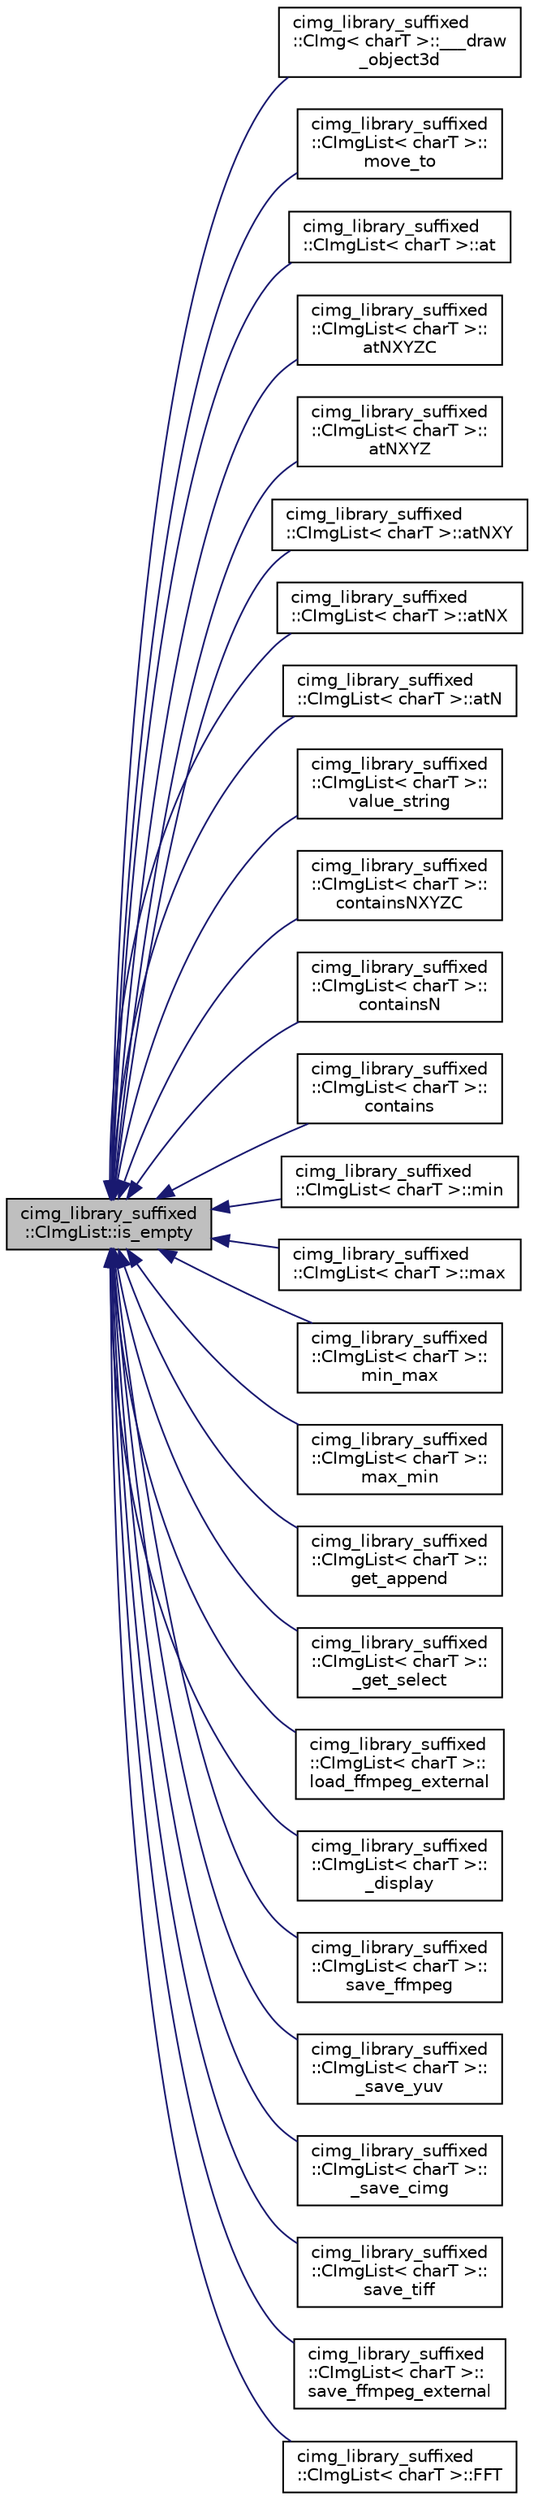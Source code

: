 digraph "cimg_library_suffixed::CImgList::is_empty"
{
  edge [fontname="Helvetica",fontsize="10",labelfontname="Helvetica",labelfontsize="10"];
  node [fontname="Helvetica",fontsize="10",shape=record];
  rankdir="LR";
  Node1 [label="cimg_library_suffixed\l::CImgList::is_empty",height=0.2,width=0.4,color="black", fillcolor="grey75", style="filled" fontcolor="black"];
  Node1 -> Node2 [dir="back",color="midnightblue",fontsize="10",style="solid",fontname="Helvetica"];
  Node2 [label="cimg_library_suffixed\l::CImg\< charT \>::___draw\l_object3d",height=0.2,width=0.4,color="black", fillcolor="white", style="filled",URL="$structcimg__library__suffixed_1_1_c_img.html#a166229b7511fd8c21a009d29c08a8295"];
  Node1 -> Node3 [dir="back",color="midnightblue",fontsize="10",style="solid",fontname="Helvetica"];
  Node3 [label="cimg_library_suffixed\l::CImgList\< charT \>::\lmove_to",height=0.2,width=0.4,color="black", fillcolor="white", style="filled",URL="$structcimg__library__suffixed_1_1_c_img_list.html#a8081197e3c7f13f44b79bc16fca76342",tooltip="Transfer the content of the list instance at a specified position in another list."];
  Node1 -> Node4 [dir="back",color="midnightblue",fontsize="10",style="solid",fontname="Helvetica"];
  Node4 [label="cimg_library_suffixed\l::CImgList\< charT \>::at",height=0.2,width=0.4,color="black", fillcolor="white", style="filled",URL="$structcimg__library__suffixed_1_1_c_img_list.html#abbaca68670ef9bb45b18b7f48c79d2da",tooltip="Return pos-th image of the list."];
  Node1 -> Node5 [dir="back",color="midnightblue",fontsize="10",style="solid",fontname="Helvetica"];
  Node5 [label="cimg_library_suffixed\l::CImgList\< charT \>::\latNXYZC",height=0.2,width=0.4,color="black", fillcolor="white", style="filled",URL="$structcimg__library__suffixed_1_1_c_img_list.html#aafdfbf30656305295724228c6e4f501d",tooltip="Access to pixel value with Neumann boundary conditions."];
  Node1 -> Node6 [dir="back",color="midnightblue",fontsize="10",style="solid",fontname="Helvetica"];
  Node6 [label="cimg_library_suffixed\l::CImgList\< charT \>::\latNXYZ",height=0.2,width=0.4,color="black", fillcolor="white", style="filled",URL="$structcimg__library__suffixed_1_1_c_img_list.html#aaa40ee9ddd9bf1a308aaf2c8d3330d7d",tooltip="Access to pixel value with Neumann boundary conditions for the four first coordinates (pos..."];
  Node1 -> Node7 [dir="back",color="midnightblue",fontsize="10",style="solid",fontname="Helvetica"];
  Node7 [label="cimg_library_suffixed\l::CImgList\< charT \>::atNXY",height=0.2,width=0.4,color="black", fillcolor="white", style="filled",URL="$structcimg__library__suffixed_1_1_c_img_list.html#aae3a809955c240e36a4c536c4449f571",tooltip="Access to pixel value with Neumann boundary conditions for the three first coordinates (pos..."];
  Node1 -> Node8 [dir="back",color="midnightblue",fontsize="10",style="solid",fontname="Helvetica"];
  Node8 [label="cimg_library_suffixed\l::CImgList\< charT \>::atNX",height=0.2,width=0.4,color="black", fillcolor="white", style="filled",URL="$structcimg__library__suffixed_1_1_c_img_list.html#a25737d59c0260e56d645750fcecc3a4b",tooltip="Access to pixel value with Neumann boundary conditions for the two first coordinates (pos..."];
  Node1 -> Node9 [dir="back",color="midnightblue",fontsize="10",style="solid",fontname="Helvetica"];
  Node9 [label="cimg_library_suffixed\l::CImgList\< charT \>::atN",height=0.2,width=0.4,color="black", fillcolor="white", style="filled",URL="$structcimg__library__suffixed_1_1_c_img_list.html#ae166f00e603397281ffa534418137a8a",tooltip="Return pixel value with Neumann boundary conditions for the first coordinates (pos)."];
  Node1 -> Node10 [dir="back",color="midnightblue",fontsize="10",style="solid",fontname="Helvetica"];
  Node10 [label="cimg_library_suffixed\l::CImgList\< charT \>::\lvalue_string",height=0.2,width=0.4,color="black", fillcolor="white", style="filled",URL="$structcimg__library__suffixed_1_1_c_img_list.html#a2fab35ebe2eb38e00318d2e6d20df912",tooltip="Return a C-string containing the values of all images in the instance list."];
  Node1 -> Node11 [dir="back",color="midnightblue",fontsize="10",style="solid",fontname="Helvetica"];
  Node11 [label="cimg_library_suffixed\l::CImgList\< charT \>::\lcontainsNXYZC",height=0.2,width=0.4,color="black", fillcolor="white", style="filled",URL="$structcimg__library__suffixed_1_1_c_img_list.html#a327bc789e84ce22f0fb64200a28360eb",tooltip="Test if list contains one particular pixel location."];
  Node1 -> Node12 [dir="back",color="midnightblue",fontsize="10",style="solid",fontname="Helvetica"];
  Node12 [label="cimg_library_suffixed\l::CImgList\< charT \>::\lcontainsN",height=0.2,width=0.4,color="black", fillcolor="white", style="filled",URL="$structcimg__library__suffixed_1_1_c_img_list.html#a8df98c60b542221aba4d1d80924b274c",tooltip="Test if list contains image with specified indice."];
  Node1 -> Node13 [dir="back",color="midnightblue",fontsize="10",style="solid",fontname="Helvetica"];
  Node13 [label="cimg_library_suffixed\l::CImgList\< charT \>::\lcontains",height=0.2,width=0.4,color="black", fillcolor="white", style="filled",URL="$structcimg__library__suffixed_1_1_c_img_list.html#a2fca57e508484d175bbdd224a571ce9b",tooltip="Test if one image of the list contains the specified referenced value."];
  Node1 -> Node14 [dir="back",color="midnightblue",fontsize="10",style="solid",fontname="Helvetica"];
  Node14 [label="cimg_library_suffixed\l::CImgList\< charT \>::min",height=0.2,width=0.4,color="black", fillcolor="white", style="filled",URL="$structcimg__library__suffixed_1_1_c_img_list.html#a715550d0beb855cdab7086b41527a0b4",tooltip="Return a reference to the minimum pixel value of the instance list."];
  Node1 -> Node15 [dir="back",color="midnightblue",fontsize="10",style="solid",fontname="Helvetica"];
  Node15 [label="cimg_library_suffixed\l::CImgList\< charT \>::max",height=0.2,width=0.4,color="black", fillcolor="white", style="filled",URL="$structcimg__library__suffixed_1_1_c_img_list.html#a597c6147924170366dbada1878a7dc45",tooltip="Return a reference to the maximum pixel value of the instance list."];
  Node1 -> Node16 [dir="back",color="midnightblue",fontsize="10",style="solid",fontname="Helvetica"];
  Node16 [label="cimg_library_suffixed\l::CImgList\< charT \>::\lmin_max",height=0.2,width=0.4,color="black", fillcolor="white", style="filled",URL="$structcimg__library__suffixed_1_1_c_img_list.html#ae32eac5622ec6c2b903c63352048708d",tooltip="Return a reference to the minimum pixel value of the instance list and return the maximum vvalue as w..."];
  Node1 -> Node17 [dir="back",color="midnightblue",fontsize="10",style="solid",fontname="Helvetica"];
  Node17 [label="cimg_library_suffixed\l::CImgList\< charT \>::\lmax_min",height=0.2,width=0.4,color="black", fillcolor="white", style="filled",URL="$structcimg__library__suffixed_1_1_c_img_list.html#a13bb9815743d119b9f3b469db2403937",tooltip="Return a reference to the minimum pixel value of the instance list and return the minimum value as we..."];
  Node1 -> Node18 [dir="back",color="midnightblue",fontsize="10",style="solid",fontname="Helvetica"];
  Node18 [label="cimg_library_suffixed\l::CImgList\< charT \>::\lget_append",height=0.2,width=0.4,color="black", fillcolor="white", style="filled",URL="$structcimg__library__suffixed_1_1_c_img_list.html#a796ee9084e66fd083c6769a12594d6c2",tooltip="Return a single image which is the appending of all images of the current CImgList instance..."];
  Node1 -> Node19 [dir="back",color="midnightblue",fontsize="10",style="solid",fontname="Helvetica"];
  Node19 [label="cimg_library_suffixed\l::CImgList\< charT \>::\l_get_select",height=0.2,width=0.4,color="black", fillcolor="white", style="filled",URL="$structcimg__library__suffixed_1_1_c_img_list.html#afd2150d118b857bd9c50b2469e7ad9a4"];
  Node1 -> Node20 [dir="back",color="midnightblue",fontsize="10",style="solid",fontname="Helvetica"];
  Node20 [label="cimg_library_suffixed\l::CImgList\< charT \>::\lload_ffmpeg_external",height=0.2,width=0.4,color="black", fillcolor="white", style="filled",URL="$structcimg__library__suffixed_1_1_c_img_list.html#aa1c97a6c05ba746d02440eec0ad2e602",tooltip="Load an image from a video file using the external tool &#39;ffmpeg&#39;."];
  Node1 -> Node21 [dir="back",color="midnightblue",fontsize="10",style="solid",fontname="Helvetica"];
  Node21 [label="cimg_library_suffixed\l::CImgList\< charT \>::\l_display",height=0.2,width=0.4,color="black", fillcolor="white", style="filled",URL="$structcimg__library__suffixed_1_1_c_img_list.html#a69c49d313c9042e3dda45d2e011a859a"];
  Node1 -> Node22 [dir="back",color="midnightblue",fontsize="10",style="solid",fontname="Helvetica"];
  Node22 [label="cimg_library_suffixed\l::CImgList\< charT \>::\lsave_ffmpeg",height=0.2,width=0.4,color="black", fillcolor="white", style="filled",URL="$structcimg__library__suffixed_1_1_c_img_list.html#a6b0709a847273bd8347781bb50eb2dd5",tooltip="Save image sequence, using FFMPEG library."];
  Node1 -> Node23 [dir="back",color="midnightblue",fontsize="10",style="solid",fontname="Helvetica"];
  Node23 [label="cimg_library_suffixed\l::CImgList\< charT \>::\l_save_yuv",height=0.2,width=0.4,color="black", fillcolor="white", style="filled",URL="$structcimg__library__suffixed_1_1_c_img_list.html#a74950e3be2a526307601163231abf0c4"];
  Node1 -> Node24 [dir="back",color="midnightblue",fontsize="10",style="solid",fontname="Helvetica"];
  Node24 [label="cimg_library_suffixed\l::CImgList\< charT \>::\l_save_cimg",height=0.2,width=0.4,color="black", fillcolor="white", style="filled",URL="$structcimg__library__suffixed_1_1_c_img_list.html#aa327ae4459762fb4ba1513d109f139a5"];
  Node1 -> Node25 [dir="back",color="midnightblue",fontsize="10",style="solid",fontname="Helvetica"];
  Node25 [label="cimg_library_suffixed\l::CImgList\< charT \>::\lsave_tiff",height=0.2,width=0.4,color="black", fillcolor="white", style="filled",URL="$structcimg__library__suffixed_1_1_c_img_list.html#ae15449b57accd84a96459caf95982139",tooltip="Save list as a TIFF file."];
  Node1 -> Node26 [dir="back",color="midnightblue",fontsize="10",style="solid",fontname="Helvetica"];
  Node26 [label="cimg_library_suffixed\l::CImgList\< charT \>::\lsave_ffmpeg_external",height=0.2,width=0.4,color="black", fillcolor="white", style="filled",URL="$structcimg__library__suffixed_1_1_c_img_list.html#a7ed71bed007fcbc87acdde8db8ee3c05",tooltip="Save image sequence, using the external tool &#39;ffmpeg&#39;."];
  Node1 -> Node27 [dir="back",color="midnightblue",fontsize="10",style="solid",fontname="Helvetica"];
  Node27 [label="cimg_library_suffixed\l::CImgList\< charT \>::FFT",height=0.2,width=0.4,color="black", fillcolor="white", style="filled",URL="$structcimg__library__suffixed_1_1_c_img_list.html#ac07f7527b6223ed7b6c4e02f6feab7b3",tooltip="Compute a 1d Fast Fourier Transform, along specified axis."];
}
